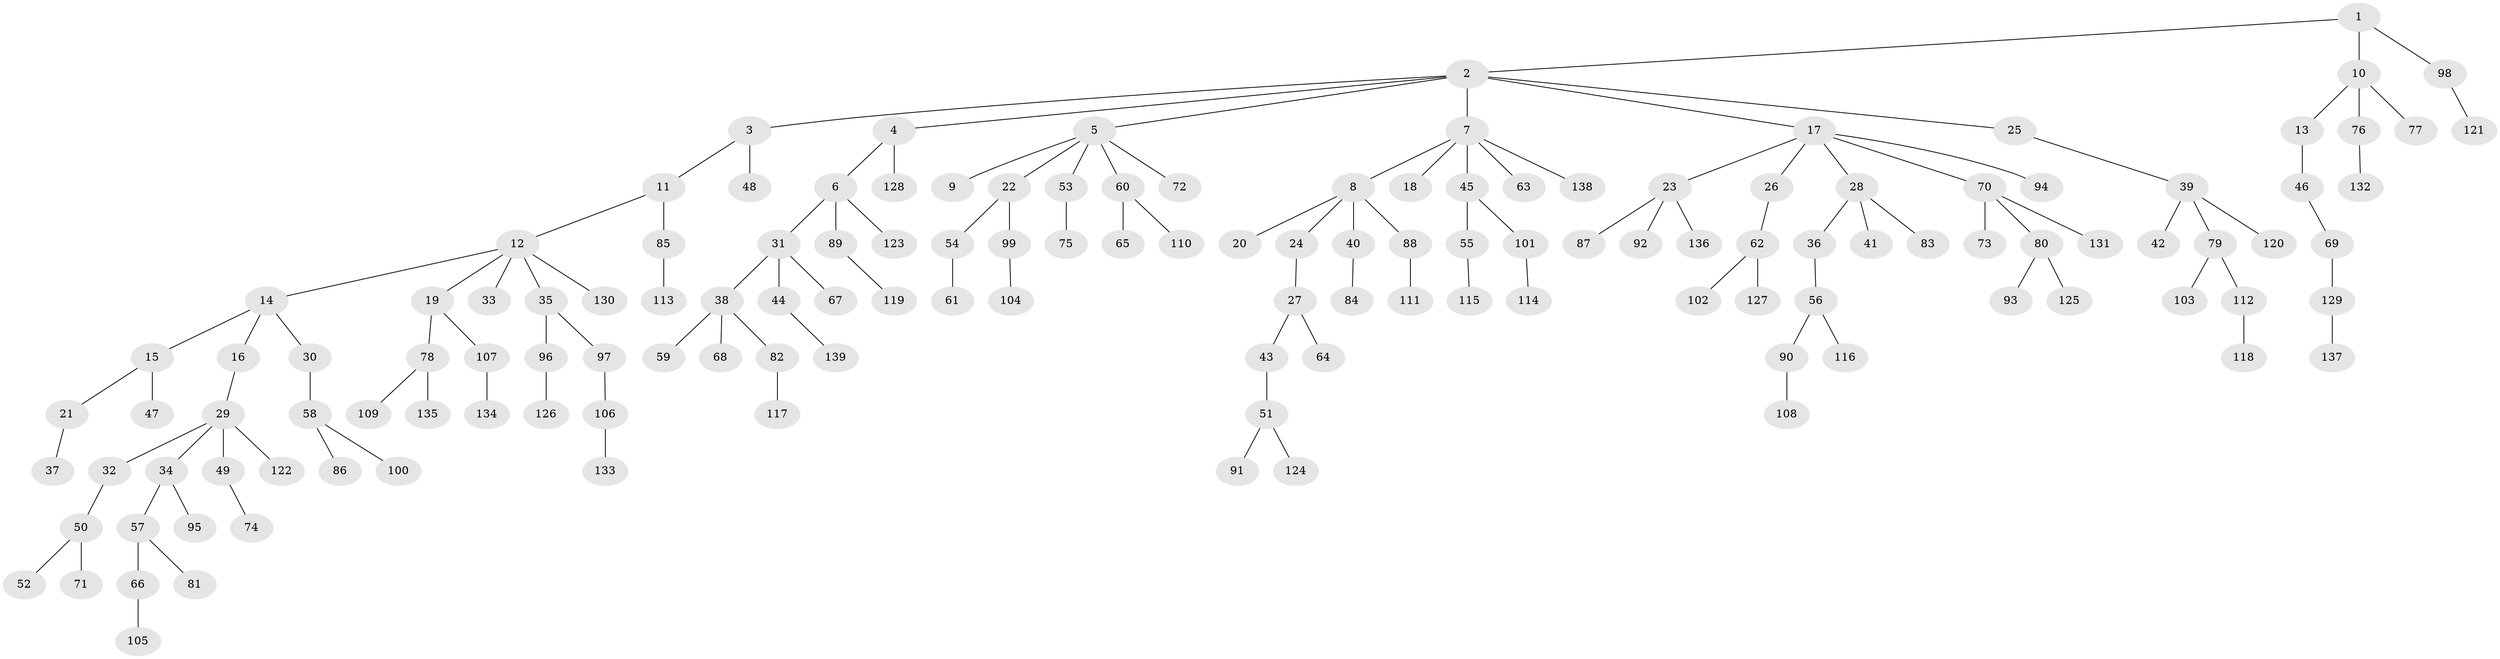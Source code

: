 // coarse degree distribution, {3: 0.10526315789473684, 7: 0.031578947368421054, 2: 0.18947368421052632, 5: 0.05263157894736842, 1: 0.5684210526315789, 4: 0.042105263157894736, 6: 0.010526315789473684}
// Generated by graph-tools (version 1.1) at 2025/52/02/27/25 19:52:10]
// undirected, 139 vertices, 138 edges
graph export_dot {
graph [start="1"]
  node [color=gray90,style=filled];
  1;
  2;
  3;
  4;
  5;
  6;
  7;
  8;
  9;
  10;
  11;
  12;
  13;
  14;
  15;
  16;
  17;
  18;
  19;
  20;
  21;
  22;
  23;
  24;
  25;
  26;
  27;
  28;
  29;
  30;
  31;
  32;
  33;
  34;
  35;
  36;
  37;
  38;
  39;
  40;
  41;
  42;
  43;
  44;
  45;
  46;
  47;
  48;
  49;
  50;
  51;
  52;
  53;
  54;
  55;
  56;
  57;
  58;
  59;
  60;
  61;
  62;
  63;
  64;
  65;
  66;
  67;
  68;
  69;
  70;
  71;
  72;
  73;
  74;
  75;
  76;
  77;
  78;
  79;
  80;
  81;
  82;
  83;
  84;
  85;
  86;
  87;
  88;
  89;
  90;
  91;
  92;
  93;
  94;
  95;
  96;
  97;
  98;
  99;
  100;
  101;
  102;
  103;
  104;
  105;
  106;
  107;
  108;
  109;
  110;
  111;
  112;
  113;
  114;
  115;
  116;
  117;
  118;
  119;
  120;
  121;
  122;
  123;
  124;
  125;
  126;
  127;
  128;
  129;
  130;
  131;
  132;
  133;
  134;
  135;
  136;
  137;
  138;
  139;
  1 -- 2;
  1 -- 10;
  1 -- 98;
  2 -- 3;
  2 -- 4;
  2 -- 5;
  2 -- 7;
  2 -- 17;
  2 -- 25;
  3 -- 11;
  3 -- 48;
  4 -- 6;
  4 -- 128;
  5 -- 9;
  5 -- 22;
  5 -- 53;
  5 -- 60;
  5 -- 72;
  6 -- 31;
  6 -- 89;
  6 -- 123;
  7 -- 8;
  7 -- 18;
  7 -- 45;
  7 -- 63;
  7 -- 138;
  8 -- 20;
  8 -- 24;
  8 -- 40;
  8 -- 88;
  10 -- 13;
  10 -- 76;
  10 -- 77;
  11 -- 12;
  11 -- 85;
  12 -- 14;
  12 -- 19;
  12 -- 33;
  12 -- 35;
  12 -- 130;
  13 -- 46;
  14 -- 15;
  14 -- 16;
  14 -- 30;
  15 -- 21;
  15 -- 47;
  16 -- 29;
  17 -- 23;
  17 -- 26;
  17 -- 28;
  17 -- 70;
  17 -- 94;
  19 -- 78;
  19 -- 107;
  21 -- 37;
  22 -- 54;
  22 -- 99;
  23 -- 87;
  23 -- 92;
  23 -- 136;
  24 -- 27;
  25 -- 39;
  26 -- 62;
  27 -- 43;
  27 -- 64;
  28 -- 36;
  28 -- 41;
  28 -- 83;
  29 -- 32;
  29 -- 34;
  29 -- 49;
  29 -- 122;
  30 -- 58;
  31 -- 38;
  31 -- 44;
  31 -- 67;
  32 -- 50;
  34 -- 57;
  34 -- 95;
  35 -- 96;
  35 -- 97;
  36 -- 56;
  38 -- 59;
  38 -- 68;
  38 -- 82;
  39 -- 42;
  39 -- 79;
  39 -- 120;
  40 -- 84;
  43 -- 51;
  44 -- 139;
  45 -- 55;
  45 -- 101;
  46 -- 69;
  49 -- 74;
  50 -- 52;
  50 -- 71;
  51 -- 91;
  51 -- 124;
  53 -- 75;
  54 -- 61;
  55 -- 115;
  56 -- 90;
  56 -- 116;
  57 -- 66;
  57 -- 81;
  58 -- 86;
  58 -- 100;
  60 -- 65;
  60 -- 110;
  62 -- 102;
  62 -- 127;
  66 -- 105;
  69 -- 129;
  70 -- 73;
  70 -- 80;
  70 -- 131;
  76 -- 132;
  78 -- 109;
  78 -- 135;
  79 -- 103;
  79 -- 112;
  80 -- 93;
  80 -- 125;
  82 -- 117;
  85 -- 113;
  88 -- 111;
  89 -- 119;
  90 -- 108;
  96 -- 126;
  97 -- 106;
  98 -- 121;
  99 -- 104;
  101 -- 114;
  106 -- 133;
  107 -- 134;
  112 -- 118;
  129 -- 137;
}
